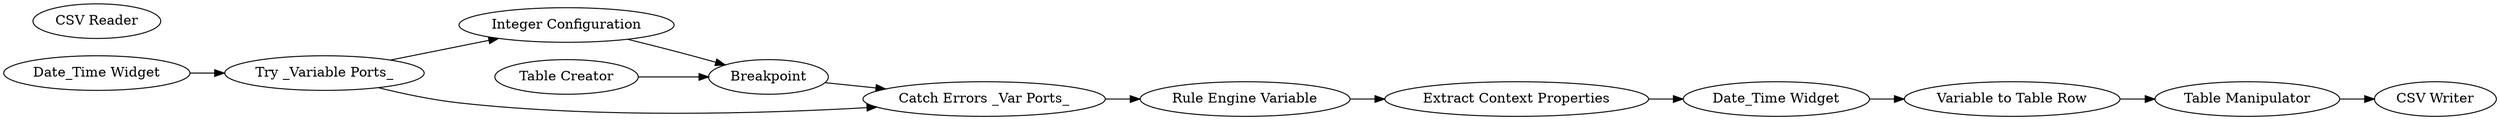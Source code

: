 digraph {
	6 [label=Breakpoint]
	20 [label="Variable to Table Row"]
	22 [label="Extract Context Properties"]
	26 [label="Date_Time Widget"]
	27 [label="Date_Time Widget"]
	30 [label="Integer Configuration"]
	32 [label="CSV Writer"]
	33 [label="Table Manipulator"]
	34 [label="CSV Reader"]
	35 [label="Try _Variable Ports_"]
	36 [label="Catch Errors _Var Ports_"]
	41 [label="Table Creator"]
	42 [label="Rule Engine Variable"]
	6 -> 36
	20 -> 33
	22 -> 27
	26 -> 35
	27 -> 20
	30 -> 6
	33 -> 32
	35 -> 36
	35 -> 30
	36 -> 42
	41 -> 6
	42 -> 22
	rankdir=LR
}
